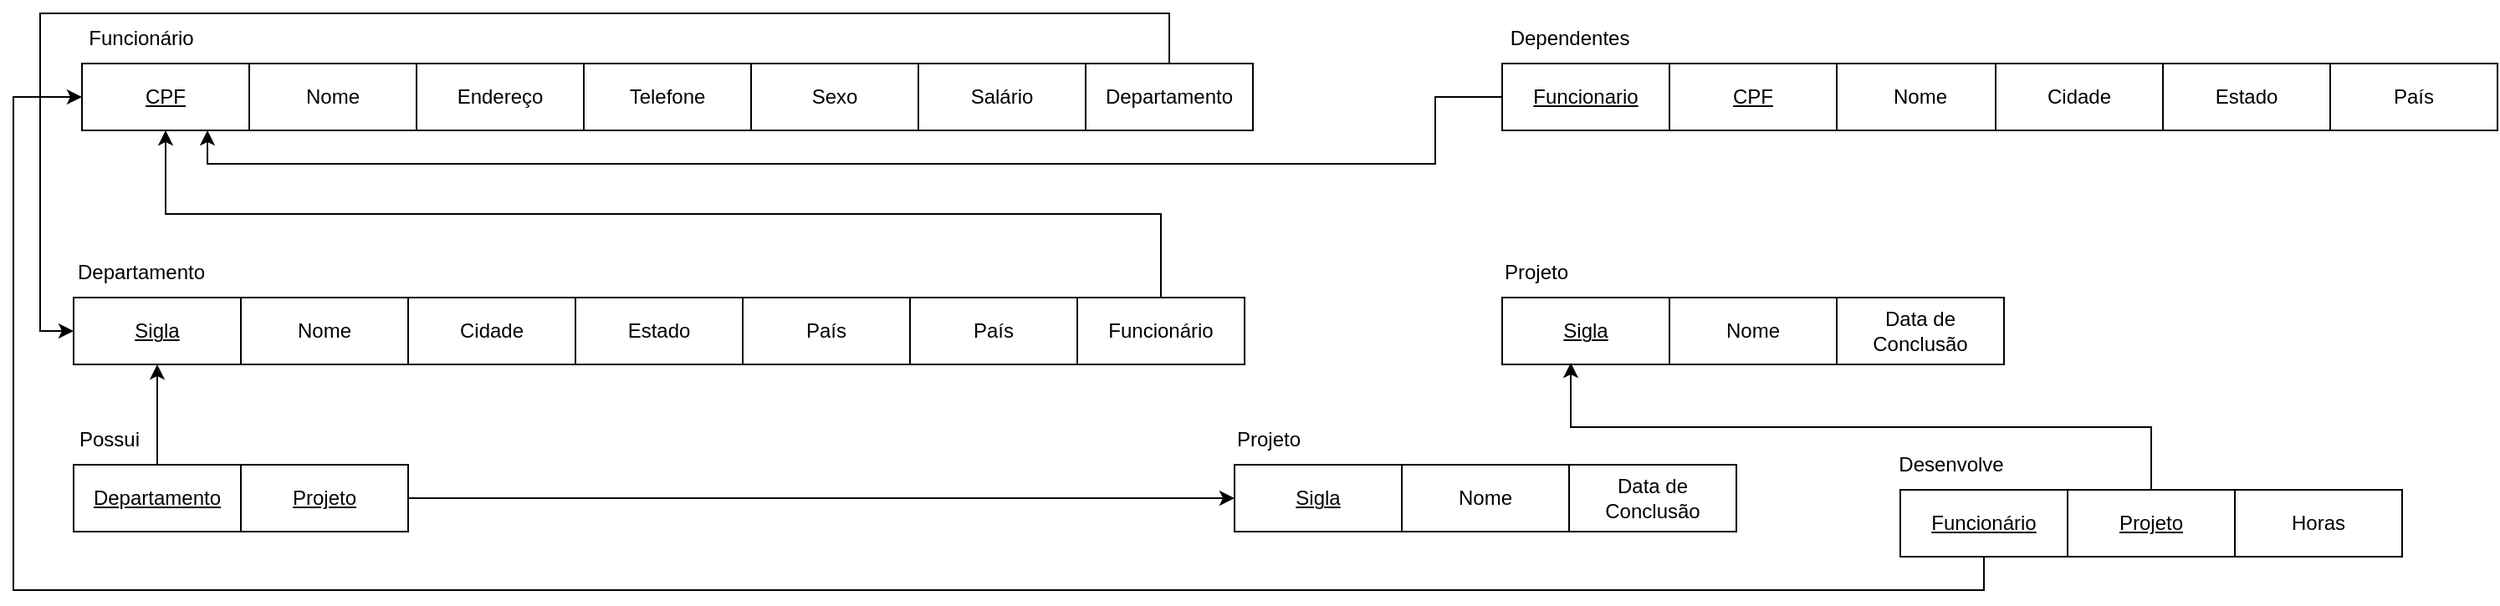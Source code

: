 <mxfile version="23.1.5" type="device">
  <diagram name="Página-1" id="mkgazRdQcJ3JdUR2H6yn">
    <mxGraphModel dx="2261" dy="822" grid="1" gridSize="10" guides="1" tooltips="1" connect="1" arrows="1" fold="1" page="1" pageScale="1" pageWidth="827" pageHeight="1169" math="0" shadow="0">
      <root>
        <mxCell id="0" />
        <mxCell id="1" parent="0" />
        <mxCell id="_hIvKusrLLsaosIeQAqM-1" value="&lt;u&gt;CPF&lt;/u&gt;" style="whiteSpace=wrap;html=1;align=center;" vertex="1" parent="1">
          <mxGeometry x="11" y="400" width="100" height="40" as="geometry" />
        </mxCell>
        <mxCell id="_hIvKusrLLsaosIeQAqM-2" value="Funcionário" style="text;html=1;align=center;verticalAlign=middle;resizable=0;points=[];autosize=1;strokeColor=none;fillColor=none;" vertex="1" parent="1">
          <mxGeometry x="1" y="370" width="90" height="30" as="geometry" />
        </mxCell>
        <mxCell id="_hIvKusrLLsaosIeQAqM-3" value="&lt;u&gt;Sigla&lt;/u&gt;" style="whiteSpace=wrap;html=1;align=center;" vertex="1" parent="1">
          <mxGeometry x="6" y="540" width="100" height="40" as="geometry" />
        </mxCell>
        <mxCell id="_hIvKusrLLsaosIeQAqM-4" value="Departamento" style="text;html=1;align=center;verticalAlign=middle;resizable=0;points=[];autosize=1;strokeColor=none;fillColor=none;" vertex="1" parent="1">
          <mxGeometry x="-4" y="510" width="100" height="30" as="geometry" />
        </mxCell>
        <mxCell id="_hIvKusrLLsaosIeQAqM-43" style="edgeStyle=orthogonalEdgeStyle;rounded=0;orthogonalLoop=1;jettySize=auto;html=1;exitX=0;exitY=0.5;exitDx=0;exitDy=0;entryX=0.75;entryY=1;entryDx=0;entryDy=0;" edge="1" parent="1" source="_hIvKusrLLsaosIeQAqM-5" target="_hIvKusrLLsaosIeQAqM-1">
          <mxGeometry relative="1" as="geometry">
            <Array as="points">
              <mxPoint x="820" y="420" />
              <mxPoint x="820" y="460" />
              <mxPoint x="86" y="460" />
            </Array>
          </mxGeometry>
        </mxCell>
        <mxCell id="_hIvKusrLLsaosIeQAqM-5" value="&lt;u&gt;Funcionario&lt;/u&gt;" style="whiteSpace=wrap;html=1;align=center;" vertex="1" parent="1">
          <mxGeometry x="860" y="400" width="100" height="40" as="geometry" />
        </mxCell>
        <mxCell id="_hIvKusrLLsaosIeQAqM-6" value="Dependentes" style="text;html=1;align=center;verticalAlign=middle;resizable=0;points=[];autosize=1;strokeColor=none;fillColor=none;" vertex="1" parent="1">
          <mxGeometry x="850" y="370" width="100" height="30" as="geometry" />
        </mxCell>
        <mxCell id="_hIvKusrLLsaosIeQAqM-7" value="&lt;u&gt;Sigla&lt;/u&gt;" style="whiteSpace=wrap;html=1;align=center;" vertex="1" parent="1">
          <mxGeometry x="860" y="540" width="100" height="40" as="geometry" />
        </mxCell>
        <mxCell id="_hIvKusrLLsaosIeQAqM-8" value="Projeto" style="text;html=1;align=center;verticalAlign=middle;resizable=0;points=[];autosize=1;strokeColor=none;fillColor=none;" vertex="1" parent="1">
          <mxGeometry x="850" y="510" width="60" height="30" as="geometry" />
        </mxCell>
        <mxCell id="_hIvKusrLLsaosIeQAqM-9" value="Nome" style="whiteSpace=wrap;html=1;align=center;" vertex="1" parent="1">
          <mxGeometry x="111" y="400" width="100" height="40" as="geometry" />
        </mxCell>
        <mxCell id="_hIvKusrLLsaosIeQAqM-10" value="Endereço" style="whiteSpace=wrap;html=1;align=center;" vertex="1" parent="1">
          <mxGeometry x="211" y="400" width="100" height="40" as="geometry" />
        </mxCell>
        <mxCell id="_hIvKusrLLsaosIeQAqM-11" value="Telefone" style="whiteSpace=wrap;html=1;align=center;" vertex="1" parent="1">
          <mxGeometry x="311" y="400" width="100" height="40" as="geometry" />
        </mxCell>
        <mxCell id="_hIvKusrLLsaosIeQAqM-12" value="Sexo" style="whiteSpace=wrap;html=1;align=center;" vertex="1" parent="1">
          <mxGeometry x="411" y="400" width="100" height="40" as="geometry" />
        </mxCell>
        <mxCell id="_hIvKusrLLsaosIeQAqM-13" value="Salário" style="whiteSpace=wrap;html=1;align=center;" vertex="1" parent="1">
          <mxGeometry x="511" y="400" width="100" height="40" as="geometry" />
        </mxCell>
        <mxCell id="_hIvKusrLLsaosIeQAqM-14" value="Nome" style="whiteSpace=wrap;html=1;align=center;" vertex="1" parent="1">
          <mxGeometry x="106" y="540" width="100" height="40" as="geometry" />
        </mxCell>
        <mxCell id="_hIvKusrLLsaosIeQAqM-15" value="Cidade" style="whiteSpace=wrap;html=1;align=center;" vertex="1" parent="1">
          <mxGeometry x="206" y="540" width="100" height="40" as="geometry" />
        </mxCell>
        <mxCell id="_hIvKusrLLsaosIeQAqM-16" value="Estado" style="whiteSpace=wrap;html=1;align=center;" vertex="1" parent="1">
          <mxGeometry x="306" y="540" width="100" height="40" as="geometry" />
        </mxCell>
        <mxCell id="_hIvKusrLLsaosIeQAqM-17" value="País" style="whiteSpace=wrap;html=1;align=center;" vertex="1" parent="1">
          <mxGeometry x="406" y="540" width="100" height="40" as="geometry" />
        </mxCell>
        <mxCell id="_hIvKusrLLsaosIeQAqM-19" value="Nome" style="whiteSpace=wrap;html=1;align=center;" vertex="1" parent="1">
          <mxGeometry x="960" y="540" width="100" height="40" as="geometry" />
        </mxCell>
        <mxCell id="_hIvKusrLLsaosIeQAqM-20" value="Data de Conclusão" style="whiteSpace=wrap;html=1;align=center;" vertex="1" parent="1">
          <mxGeometry x="1060" y="540" width="100" height="40" as="geometry" />
        </mxCell>
        <mxCell id="_hIvKusrLLsaosIeQAqM-21" value="&lt;u&gt;CPF&lt;/u&gt;" style="whiteSpace=wrap;html=1;align=center;" vertex="1" parent="1">
          <mxGeometry x="960" y="400" width="100" height="40" as="geometry" />
        </mxCell>
        <mxCell id="_hIvKusrLLsaosIeQAqM-22" value="Nome" style="whiteSpace=wrap;html=1;align=center;" vertex="1" parent="1">
          <mxGeometry x="1060" y="400" width="100" height="40" as="geometry" />
        </mxCell>
        <mxCell id="_hIvKusrLLsaosIeQAqM-23" value="Cidade" style="whiteSpace=wrap;html=1;align=center;" vertex="1" parent="1">
          <mxGeometry x="1155" y="400" width="100" height="40" as="geometry" />
        </mxCell>
        <mxCell id="_hIvKusrLLsaosIeQAqM-24" value="Estado" style="whiteSpace=wrap;html=1;align=center;" vertex="1" parent="1">
          <mxGeometry x="1255" y="400" width="100" height="40" as="geometry" />
        </mxCell>
        <mxCell id="_hIvKusrLLsaosIeQAqM-25" value="País" style="whiteSpace=wrap;html=1;align=center;" vertex="1" parent="1">
          <mxGeometry x="1355" y="400" width="100" height="40" as="geometry" />
        </mxCell>
        <mxCell id="_hIvKusrLLsaosIeQAqM-51" style="edgeStyle=orthogonalEdgeStyle;rounded=0;orthogonalLoop=1;jettySize=auto;html=1;exitX=0.5;exitY=0;exitDx=0;exitDy=0;entryX=0;entryY=0.5;entryDx=0;entryDy=0;" edge="1" parent="1" source="_hIvKusrLLsaosIeQAqM-28" target="_hIvKusrLLsaosIeQAqM-3">
          <mxGeometry relative="1" as="geometry">
            <Array as="points">
              <mxPoint x="661" y="370" />
              <mxPoint x="-14" y="370" />
              <mxPoint x="-14" y="560" />
            </Array>
          </mxGeometry>
        </mxCell>
        <mxCell id="_hIvKusrLLsaosIeQAqM-28" value="Departamento" style="whiteSpace=wrap;html=1;align=center;" vertex="1" parent="1">
          <mxGeometry x="611" y="400" width="100" height="40" as="geometry" />
        </mxCell>
        <mxCell id="_hIvKusrLLsaosIeQAqM-31" value="País" style="whiteSpace=wrap;html=1;align=center;" vertex="1" parent="1">
          <mxGeometry x="506" y="540" width="100" height="40" as="geometry" />
        </mxCell>
        <mxCell id="_hIvKusrLLsaosIeQAqM-53" style="edgeStyle=orthogonalEdgeStyle;rounded=0;orthogonalLoop=1;jettySize=auto;html=1;exitX=0.5;exitY=1;exitDx=0;exitDy=0;entryX=0;entryY=0.5;entryDx=0;entryDy=0;" edge="1" parent="1" source="_hIvKusrLLsaosIeQAqM-33" target="_hIvKusrLLsaosIeQAqM-1">
          <mxGeometry relative="1" as="geometry">
            <Array as="points">
              <mxPoint x="1148" y="715" />
              <mxPoint x="-30" y="715" />
              <mxPoint x="-30" y="420" />
            </Array>
          </mxGeometry>
        </mxCell>
        <mxCell id="_hIvKusrLLsaosIeQAqM-33" value="&lt;u&gt;Funcionário&lt;/u&gt;" style="whiteSpace=wrap;html=1;align=center;" vertex="1" parent="1">
          <mxGeometry x="1098" y="655" width="100" height="40" as="geometry" />
        </mxCell>
        <mxCell id="_hIvKusrLLsaosIeQAqM-34" value="Desenvolve" style="text;html=1;align=center;verticalAlign=middle;resizable=0;points=[];autosize=1;strokeColor=none;fillColor=none;" vertex="1" parent="1">
          <mxGeometry x="1083" y="625" width="90" height="30" as="geometry" />
        </mxCell>
        <mxCell id="_hIvKusrLLsaosIeQAqM-35" value="&lt;u&gt;Projeto&lt;/u&gt;" style="whiteSpace=wrap;html=1;align=center;" vertex="1" parent="1">
          <mxGeometry x="1198" y="655" width="100" height="40" as="geometry" />
        </mxCell>
        <mxCell id="_hIvKusrLLsaosIeQAqM-38" value="&lt;u&gt;Sigla&lt;/u&gt;" style="whiteSpace=wrap;html=1;align=center;" vertex="1" parent="1">
          <mxGeometry x="700" y="640" width="100" height="40" as="geometry" />
        </mxCell>
        <mxCell id="_hIvKusrLLsaosIeQAqM-39" value="Projeto" style="text;html=1;align=center;verticalAlign=middle;resizable=0;points=[];autosize=1;strokeColor=none;fillColor=none;" vertex="1" parent="1">
          <mxGeometry x="690" y="610" width="60" height="30" as="geometry" />
        </mxCell>
        <mxCell id="_hIvKusrLLsaosIeQAqM-40" value="Nome" style="whiteSpace=wrap;html=1;align=center;" vertex="1" parent="1">
          <mxGeometry x="800" y="640" width="100" height="40" as="geometry" />
        </mxCell>
        <mxCell id="_hIvKusrLLsaosIeQAqM-41" value="Data de Conclusão" style="whiteSpace=wrap;html=1;align=center;" vertex="1" parent="1">
          <mxGeometry x="900" y="640" width="100" height="40" as="geometry" />
        </mxCell>
        <mxCell id="_hIvKusrLLsaosIeQAqM-42" value="Horas " style="whiteSpace=wrap;html=1;align=center;" vertex="1" parent="1">
          <mxGeometry x="1298" y="655" width="100" height="40" as="geometry" />
        </mxCell>
        <mxCell id="_hIvKusrLLsaosIeQAqM-45" style="edgeStyle=orthogonalEdgeStyle;rounded=0;orthogonalLoop=1;jettySize=auto;html=1;exitX=0.5;exitY=0;exitDx=0;exitDy=0;entryX=0.5;entryY=1;entryDx=0;entryDy=0;" edge="1" parent="1" source="_hIvKusrLLsaosIeQAqM-44" target="_hIvKusrLLsaosIeQAqM-1">
          <mxGeometry relative="1" as="geometry" />
        </mxCell>
        <mxCell id="_hIvKusrLLsaosIeQAqM-44" value="Funcionário" style="whiteSpace=wrap;html=1;align=center;" vertex="1" parent="1">
          <mxGeometry x="606" y="540" width="100" height="40" as="geometry" />
        </mxCell>
        <mxCell id="_hIvKusrLLsaosIeQAqM-50" style="edgeStyle=orthogonalEdgeStyle;rounded=0;orthogonalLoop=1;jettySize=auto;html=1;exitX=0.5;exitY=0;exitDx=0;exitDy=0;" edge="1" parent="1" source="_hIvKusrLLsaosIeQAqM-46" target="_hIvKusrLLsaosIeQAqM-3">
          <mxGeometry relative="1" as="geometry" />
        </mxCell>
        <mxCell id="_hIvKusrLLsaosIeQAqM-46" value="&lt;u&gt;Departamento&lt;/u&gt;" style="whiteSpace=wrap;html=1;align=center;" vertex="1" parent="1">
          <mxGeometry x="6" y="640" width="100" height="40" as="geometry" />
        </mxCell>
        <mxCell id="_hIvKusrLLsaosIeQAqM-47" value="Possui" style="text;html=1;align=center;verticalAlign=middle;resizable=0;points=[];autosize=1;strokeColor=none;fillColor=none;" vertex="1" parent="1">
          <mxGeometry x="-3" y="610" width="60" height="30" as="geometry" />
        </mxCell>
        <mxCell id="_hIvKusrLLsaosIeQAqM-52" style="edgeStyle=orthogonalEdgeStyle;rounded=0;orthogonalLoop=1;jettySize=auto;html=1;exitX=1;exitY=0.5;exitDx=0;exitDy=0;entryX=0;entryY=0.5;entryDx=0;entryDy=0;" edge="1" parent="1" source="_hIvKusrLLsaosIeQAqM-48" target="_hIvKusrLLsaosIeQAqM-38">
          <mxGeometry relative="1" as="geometry" />
        </mxCell>
        <mxCell id="_hIvKusrLLsaosIeQAqM-48" value="&lt;u&gt;Projeto&lt;/u&gt;" style="whiteSpace=wrap;html=1;align=center;" vertex="1" parent="1">
          <mxGeometry x="106" y="640" width="100" height="40" as="geometry" />
        </mxCell>
        <mxCell id="_hIvKusrLLsaosIeQAqM-54" style="edgeStyle=orthogonalEdgeStyle;rounded=0;orthogonalLoop=1;jettySize=auto;html=1;exitX=0.5;exitY=0;exitDx=0;exitDy=0;entryX=0.41;entryY=0.975;entryDx=0;entryDy=0;entryPerimeter=0;" edge="1" parent="1" source="_hIvKusrLLsaosIeQAqM-35" target="_hIvKusrLLsaosIeQAqM-7">
          <mxGeometry relative="1" as="geometry" />
        </mxCell>
      </root>
    </mxGraphModel>
  </diagram>
</mxfile>
